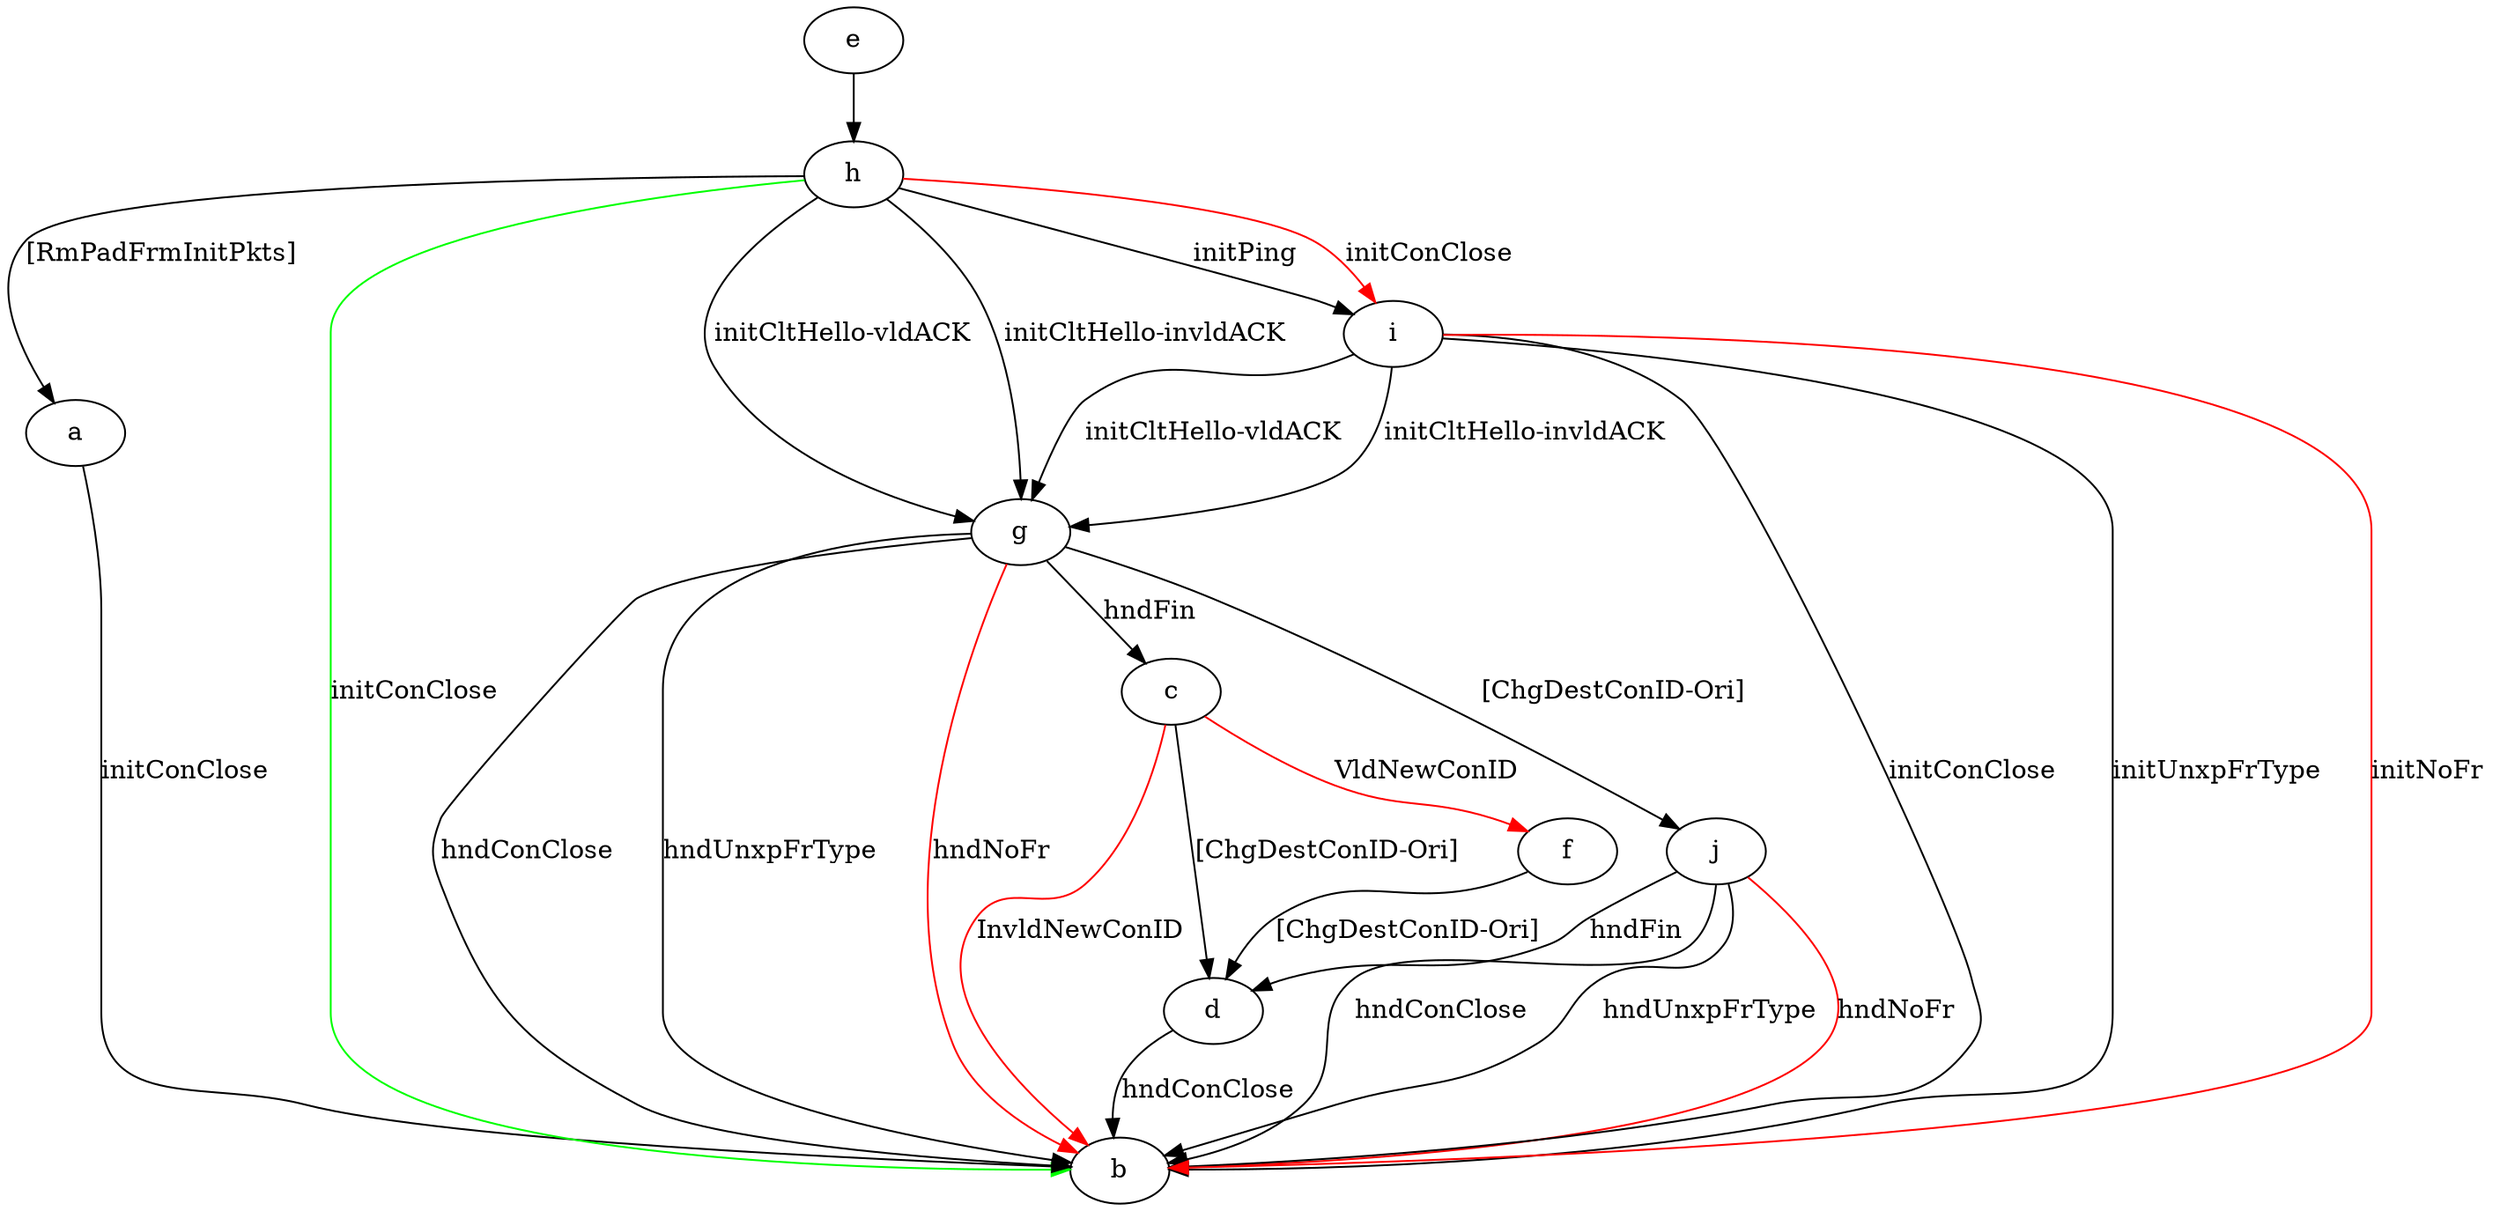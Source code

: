 digraph "" {
	a -> b	[key=0,
		label="initConClose "];
	c -> b	[key=0,
		color=red,
		label="InvldNewConID "];
	c -> d	[key=0,
		label="[ChgDestConID-Ori] "];
	c -> f	[key=0,
		color=red,
		label="VldNewConID "];
	d -> b	[key=0,
		label="hndConClose "];
	e -> h	[key=0];
	f -> d	[key=0,
		label="[ChgDestConID-Ori] "];
	g -> b	[key=0,
		label="hndConClose "];
	g -> b	[key=1,
		label="hndUnxpFrType "];
	g -> b	[key=2,
		color=red,
		label="hndNoFr "];
	g -> c	[key=0,
		label="hndFin "];
	g -> j	[key=0,
		label="[ChgDestConID-Ori] "];
	h -> a	[key=0,
		label="[RmPadFrmInitPkts] "];
	h -> b	[key=0,
		color=green,
		label="initConClose "];
	h -> g	[key=0,
		label="initCltHello-vldACK "];
	h -> g	[key=1,
		label="initCltHello-invldACK "];
	h -> i	[key=0,
		label="initPing "];
	h -> i	[key=1,
		color=red,
		label="initConClose "];
	i -> b	[key=0,
		label="initConClose "];
	i -> b	[key=1,
		label="initUnxpFrType "];
	i -> b	[key=2,
		color=red,
		label="initNoFr "];
	i -> g	[key=0,
		label="initCltHello-vldACK "];
	i -> g	[key=1,
		label="initCltHello-invldACK "];
	j -> b	[key=0,
		label="hndConClose "];
	j -> b	[key=1,
		label="hndUnxpFrType "];
	j -> b	[key=2,
		color=red,
		label="hndNoFr "];
	j -> d	[key=0,
		label="hndFin "];
}
